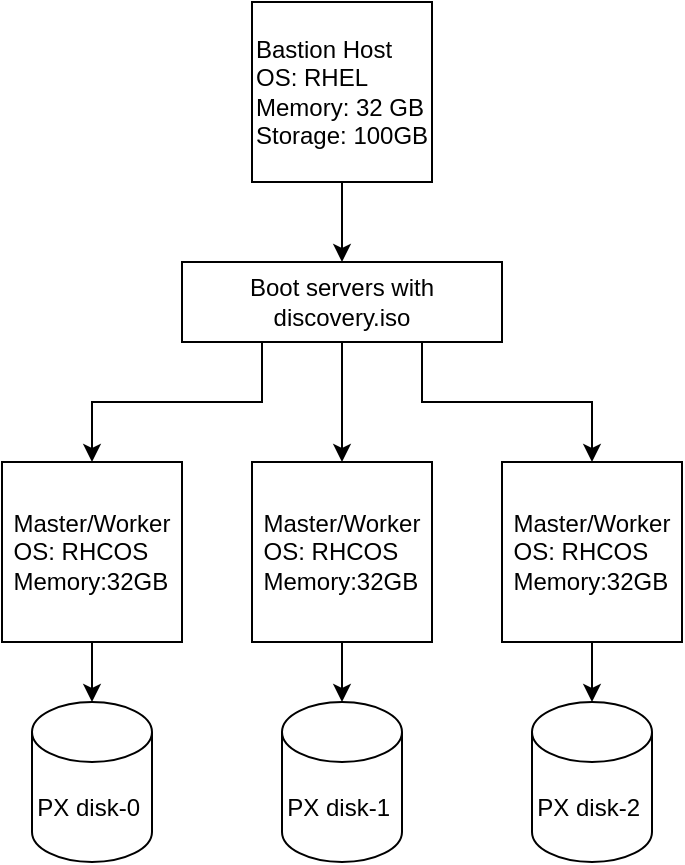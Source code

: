 <mxfile version="21.3.3" type="github">
  <diagram name="Page-1" id="8wmuvuhrfv7lfPoiPv7g">
    <mxGraphModel dx="1034" dy="434" grid="1" gridSize="10" guides="1" tooltips="1" connect="1" arrows="1" fold="1" page="1" pageScale="1" pageWidth="850" pageHeight="1100" math="0" shadow="0">
      <root>
        <mxCell id="0" />
        <mxCell id="1" parent="0" />
        <mxCell id="xBeOlr_htragq48yNHHG-7" value="" style="edgeStyle=orthogonalEdgeStyle;rounded=0;orthogonalLoop=1;jettySize=auto;html=1;" edge="1" parent="1" source="DMo1HWd3JLxvGwKNVJmz-4" target="DMo1HWd3JLxvGwKNVJmz-12">
          <mxGeometry relative="1" as="geometry" />
        </mxCell>
        <mxCell id="DMo1HWd3JLxvGwKNVJmz-4" value="Bastion Host&lt;br&gt;OS: RHEL&lt;br&gt;Memory: 32 GB&lt;br&gt;Storage: 100GB" style="whiteSpace=wrap;html=1;aspect=fixed;align=left;" parent="1" vertex="1">
          <mxGeometry x="335" y="20" width="90" height="90" as="geometry" />
        </mxCell>
        <mxCell id="DMo1HWd3JLxvGwKNVJmz-5" style="edgeStyle=orthogonalEdgeStyle;rounded=0;orthogonalLoop=1;jettySize=auto;html=1;exitX=0.5;exitY=1;exitDx=0;exitDy=0;" parent="1" source="DMo1HWd3JLxvGwKNVJmz-4" target="DMo1HWd3JLxvGwKNVJmz-4" edge="1">
          <mxGeometry relative="1" as="geometry" />
        </mxCell>
        <mxCell id="xBeOlr_htragq48yNHHG-24" value="" style="edgeStyle=orthogonalEdgeStyle;rounded=0;orthogonalLoop=1;jettySize=auto;html=1;" edge="1" parent="1" source="DMo1HWd3JLxvGwKNVJmz-6" target="xBeOlr_htragq48yNHHG-11">
          <mxGeometry relative="1" as="geometry" />
        </mxCell>
        <mxCell id="DMo1HWd3JLxvGwKNVJmz-6" value="&lt;div style=&quot;text-align: left;&quot;&gt;&lt;span style=&quot;background-color: initial;&quot;&gt;Master/Worker&lt;/span&gt;&lt;/div&gt;&lt;div style=&quot;text-align: left;&quot;&gt;&lt;span style=&quot;background-color: initial;&quot;&gt;OS: RHCOS&lt;/span&gt;&lt;/div&gt;&lt;div style=&quot;text-align: left;&quot;&gt;&lt;span style=&quot;background-color: initial;&quot;&gt;Memory:32GB&lt;/span&gt;&lt;/div&gt;" style="whiteSpace=wrap;html=1;aspect=fixed;" parent="1" vertex="1">
          <mxGeometry x="210" y="250" width="90" height="90" as="geometry" />
        </mxCell>
        <mxCell id="xBeOlr_htragq48yNHHG-8" value="" style="edgeStyle=orthogonalEdgeStyle;rounded=0;orthogonalLoop=1;jettySize=auto;html=1;" edge="1" parent="1" source="DMo1HWd3JLxvGwKNVJmz-12" target="xBeOlr_htragq48yNHHG-1">
          <mxGeometry relative="1" as="geometry" />
        </mxCell>
        <mxCell id="xBeOlr_htragq48yNHHG-9" style="edgeStyle=orthogonalEdgeStyle;rounded=0;orthogonalLoop=1;jettySize=auto;html=1;exitX=0.75;exitY=1;exitDx=0;exitDy=0;entryX=0.5;entryY=0;entryDx=0;entryDy=0;" edge="1" parent="1" source="DMo1HWd3JLxvGwKNVJmz-12" target="xBeOlr_htragq48yNHHG-2">
          <mxGeometry relative="1" as="geometry" />
        </mxCell>
        <mxCell id="xBeOlr_htragq48yNHHG-10" style="edgeStyle=orthogonalEdgeStyle;rounded=0;orthogonalLoop=1;jettySize=auto;html=1;exitX=0.25;exitY=1;exitDx=0;exitDy=0;entryX=0.5;entryY=0;entryDx=0;entryDy=0;" edge="1" parent="1" source="DMo1HWd3JLxvGwKNVJmz-12" target="DMo1HWd3JLxvGwKNVJmz-6">
          <mxGeometry relative="1" as="geometry" />
        </mxCell>
        <mxCell id="DMo1HWd3JLxvGwKNVJmz-12" value="Boot servers with discovery.iso" style="rounded=0;whiteSpace=wrap;html=1;" parent="1" vertex="1">
          <mxGeometry x="300" y="150" width="160" height="40" as="geometry" />
        </mxCell>
        <mxCell id="xBeOlr_htragq48yNHHG-23" value="" style="edgeStyle=orthogonalEdgeStyle;rounded=0;orthogonalLoop=1;jettySize=auto;html=1;" edge="1" parent="1" source="xBeOlr_htragq48yNHHG-1" target="xBeOlr_htragq48yNHHG-13">
          <mxGeometry relative="1" as="geometry" />
        </mxCell>
        <mxCell id="xBeOlr_htragq48yNHHG-1" value="&lt;div style=&quot;text-align: left;&quot;&gt;&lt;span style=&quot;background-color: initial;&quot;&gt;Master/Worker&lt;/span&gt;&lt;/div&gt;&lt;div style=&quot;text-align: left;&quot;&gt;&lt;span style=&quot;background-color: initial;&quot;&gt;OS: RHCOS&lt;/span&gt;&lt;/div&gt;&lt;div style=&quot;text-align: left;&quot;&gt;&lt;span style=&quot;background-color: initial;&quot;&gt;Memory:32GB&lt;/span&gt;&lt;/div&gt;" style="whiteSpace=wrap;html=1;aspect=fixed;" vertex="1" parent="1">
          <mxGeometry x="335" y="250" width="90" height="90" as="geometry" />
        </mxCell>
        <mxCell id="xBeOlr_htragq48yNHHG-22" value="" style="edgeStyle=orthogonalEdgeStyle;rounded=0;orthogonalLoop=1;jettySize=auto;html=1;" edge="1" parent="1" source="xBeOlr_htragq48yNHHG-2" target="xBeOlr_htragq48yNHHG-14">
          <mxGeometry relative="1" as="geometry" />
        </mxCell>
        <mxCell id="xBeOlr_htragq48yNHHG-2" value="&lt;div style=&quot;text-align: left;&quot;&gt;&lt;span style=&quot;background-color: initial;&quot;&gt;Master/Worker&lt;/span&gt;&lt;/div&gt;&lt;div style=&quot;text-align: left;&quot;&gt;&lt;span style=&quot;background-color: initial;&quot;&gt;OS: RHCOS&lt;/span&gt;&lt;/div&gt;&lt;div style=&quot;text-align: left;&quot;&gt;&lt;span style=&quot;background-color: initial;&quot;&gt;Memory:32GB&lt;/span&gt;&lt;/div&gt;" style="whiteSpace=wrap;html=1;aspect=fixed;" vertex="1" parent="1">
          <mxGeometry x="460" y="250" width="90" height="90" as="geometry" />
        </mxCell>
        <mxCell id="xBeOlr_htragq48yNHHG-11" value="PX disk-0&amp;nbsp;" style="shape=cylinder3;whiteSpace=wrap;html=1;boundedLbl=1;backgroundOutline=1;size=15;" vertex="1" parent="1">
          <mxGeometry x="225" y="370" width="60" height="80" as="geometry" />
        </mxCell>
        <mxCell id="xBeOlr_htragq48yNHHG-13" value="PX disk-1&amp;nbsp;" style="shape=cylinder3;whiteSpace=wrap;html=1;boundedLbl=1;backgroundOutline=1;size=15;" vertex="1" parent="1">
          <mxGeometry x="350" y="370" width="60" height="80" as="geometry" />
        </mxCell>
        <mxCell id="xBeOlr_htragq48yNHHG-14" value="PX disk-2&amp;nbsp;" style="shape=cylinder3;whiteSpace=wrap;html=1;boundedLbl=1;backgroundOutline=1;size=15;" vertex="1" parent="1">
          <mxGeometry x="475" y="370" width="60" height="80" as="geometry" />
        </mxCell>
      </root>
    </mxGraphModel>
  </diagram>
</mxfile>
